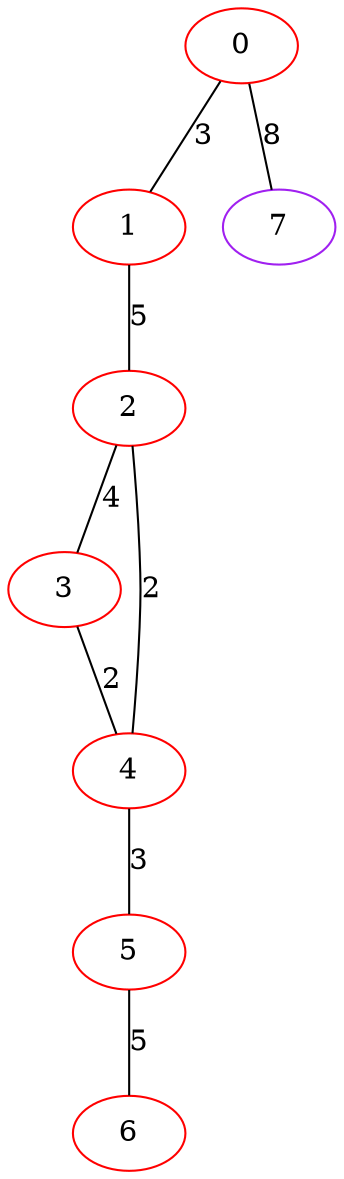 graph "" {
0 [color=red, weight=1];
1 [color=red, weight=1];
2 [color=red, weight=1];
3 [color=red, weight=1];
4 [color=red, weight=1];
5 [color=red, weight=1];
6 [color=red, weight=1];
7 [color=purple, weight=4];
0 -- 1  [key=0, label=3];
0 -- 7  [key=0, label=8];
1 -- 2  [key=0, label=5];
2 -- 3  [key=0, label=4];
2 -- 4  [key=0, label=2];
3 -- 4  [key=0, label=2];
4 -- 5  [key=0, label=3];
5 -- 6  [key=0, label=5];
}
